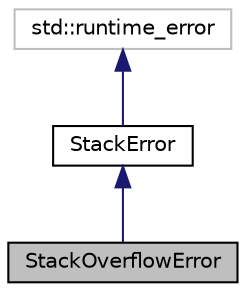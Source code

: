 digraph "StackOverflowError"
{
 // LATEX_PDF_SIZE
  edge [fontname="Helvetica",fontsize="10",labelfontname="Helvetica",labelfontsize="10"];
  node [fontname="Helvetica",fontsize="10",shape=record];
  Node1 [label="StackOverflowError",height=0.2,width=0.4,color="black", fillcolor="grey75", style="filled", fontcolor="black",tooltip="Exception class for Stack overflow runtime error."];
  Node2 -> Node1 [dir="back",color="midnightblue",fontsize="10",style="solid"];
  Node2 [label="StackError",height=0.2,width=0.4,color="black", fillcolor="white", style="filled",URL="$classStackError.html",tooltip="Base class for all Stack related exceptions."];
  Node3 -> Node2 [dir="back",color="midnightblue",fontsize="10",style="solid"];
  Node3 [label="std::runtime_error",height=0.2,width=0.4,color="grey75", fillcolor="white", style="filled",tooltip=" "];
}
